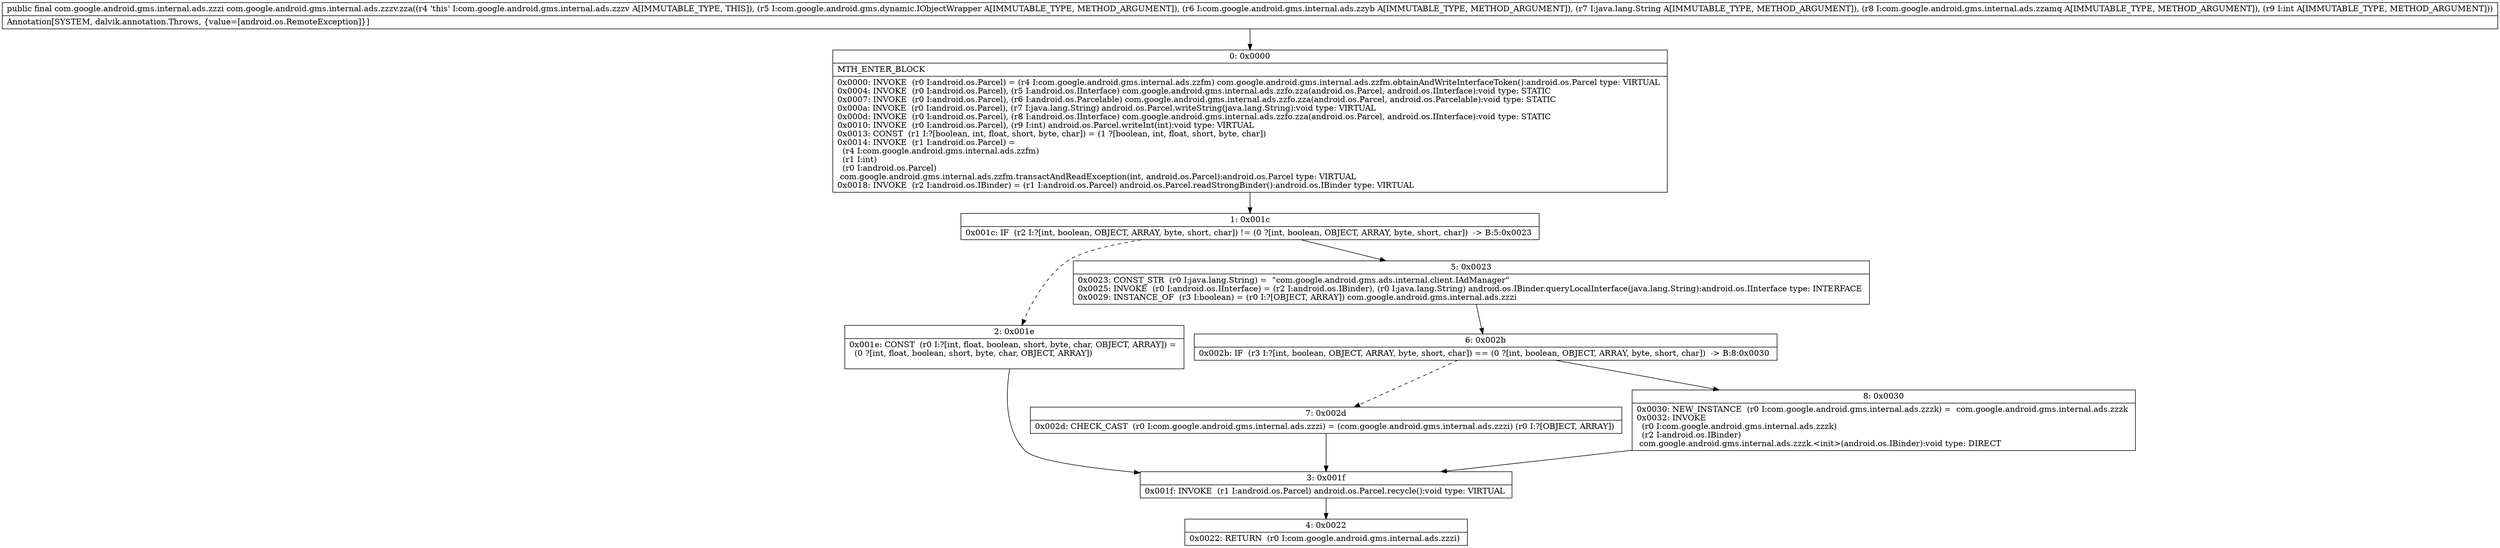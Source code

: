 digraph "CFG forcom.google.android.gms.internal.ads.zzzv.zza(Lcom\/google\/android\/gms\/dynamic\/IObjectWrapper;Lcom\/google\/android\/gms\/internal\/ads\/zzyb;Ljava\/lang\/String;Lcom\/google\/android\/gms\/internal\/ads\/zzamq;I)Lcom\/google\/android\/gms\/internal\/ads\/zzzi;" {
Node_0 [shape=record,label="{0\:\ 0x0000|MTH_ENTER_BLOCK\l|0x0000: INVOKE  (r0 I:android.os.Parcel) = (r4 I:com.google.android.gms.internal.ads.zzfm) com.google.android.gms.internal.ads.zzfm.obtainAndWriteInterfaceToken():android.os.Parcel type: VIRTUAL \l0x0004: INVOKE  (r0 I:android.os.Parcel), (r5 I:android.os.IInterface) com.google.android.gms.internal.ads.zzfo.zza(android.os.Parcel, android.os.IInterface):void type: STATIC \l0x0007: INVOKE  (r0 I:android.os.Parcel), (r6 I:android.os.Parcelable) com.google.android.gms.internal.ads.zzfo.zza(android.os.Parcel, android.os.Parcelable):void type: STATIC \l0x000a: INVOKE  (r0 I:android.os.Parcel), (r7 I:java.lang.String) android.os.Parcel.writeString(java.lang.String):void type: VIRTUAL \l0x000d: INVOKE  (r0 I:android.os.Parcel), (r8 I:android.os.IInterface) com.google.android.gms.internal.ads.zzfo.zza(android.os.Parcel, android.os.IInterface):void type: STATIC \l0x0010: INVOKE  (r0 I:android.os.Parcel), (r9 I:int) android.os.Parcel.writeInt(int):void type: VIRTUAL \l0x0013: CONST  (r1 I:?[boolean, int, float, short, byte, char]) = (1 ?[boolean, int, float, short, byte, char]) \l0x0014: INVOKE  (r1 I:android.os.Parcel) = \l  (r4 I:com.google.android.gms.internal.ads.zzfm)\l  (r1 I:int)\l  (r0 I:android.os.Parcel)\l com.google.android.gms.internal.ads.zzfm.transactAndReadException(int, android.os.Parcel):android.os.Parcel type: VIRTUAL \l0x0018: INVOKE  (r2 I:android.os.IBinder) = (r1 I:android.os.Parcel) android.os.Parcel.readStrongBinder():android.os.IBinder type: VIRTUAL \l}"];
Node_1 [shape=record,label="{1\:\ 0x001c|0x001c: IF  (r2 I:?[int, boolean, OBJECT, ARRAY, byte, short, char]) != (0 ?[int, boolean, OBJECT, ARRAY, byte, short, char])  \-\> B:5:0x0023 \l}"];
Node_2 [shape=record,label="{2\:\ 0x001e|0x001e: CONST  (r0 I:?[int, float, boolean, short, byte, char, OBJECT, ARRAY]) = \l  (0 ?[int, float, boolean, short, byte, char, OBJECT, ARRAY])\l \l}"];
Node_3 [shape=record,label="{3\:\ 0x001f|0x001f: INVOKE  (r1 I:android.os.Parcel) android.os.Parcel.recycle():void type: VIRTUAL \l}"];
Node_4 [shape=record,label="{4\:\ 0x0022|0x0022: RETURN  (r0 I:com.google.android.gms.internal.ads.zzzi) \l}"];
Node_5 [shape=record,label="{5\:\ 0x0023|0x0023: CONST_STR  (r0 I:java.lang.String) =  \"com.google.android.gms.ads.internal.client.IAdManager\" \l0x0025: INVOKE  (r0 I:android.os.IInterface) = (r2 I:android.os.IBinder), (r0 I:java.lang.String) android.os.IBinder.queryLocalInterface(java.lang.String):android.os.IInterface type: INTERFACE \l0x0029: INSTANCE_OF  (r3 I:boolean) = (r0 I:?[OBJECT, ARRAY]) com.google.android.gms.internal.ads.zzzi \l}"];
Node_6 [shape=record,label="{6\:\ 0x002b|0x002b: IF  (r3 I:?[int, boolean, OBJECT, ARRAY, byte, short, char]) == (0 ?[int, boolean, OBJECT, ARRAY, byte, short, char])  \-\> B:8:0x0030 \l}"];
Node_7 [shape=record,label="{7\:\ 0x002d|0x002d: CHECK_CAST  (r0 I:com.google.android.gms.internal.ads.zzzi) = (com.google.android.gms.internal.ads.zzzi) (r0 I:?[OBJECT, ARRAY]) \l}"];
Node_8 [shape=record,label="{8\:\ 0x0030|0x0030: NEW_INSTANCE  (r0 I:com.google.android.gms.internal.ads.zzzk) =  com.google.android.gms.internal.ads.zzzk \l0x0032: INVOKE  \l  (r0 I:com.google.android.gms.internal.ads.zzzk)\l  (r2 I:android.os.IBinder)\l com.google.android.gms.internal.ads.zzzk.\<init\>(android.os.IBinder):void type: DIRECT \l}"];
MethodNode[shape=record,label="{public final com.google.android.gms.internal.ads.zzzi com.google.android.gms.internal.ads.zzzv.zza((r4 'this' I:com.google.android.gms.internal.ads.zzzv A[IMMUTABLE_TYPE, THIS]), (r5 I:com.google.android.gms.dynamic.IObjectWrapper A[IMMUTABLE_TYPE, METHOD_ARGUMENT]), (r6 I:com.google.android.gms.internal.ads.zzyb A[IMMUTABLE_TYPE, METHOD_ARGUMENT]), (r7 I:java.lang.String A[IMMUTABLE_TYPE, METHOD_ARGUMENT]), (r8 I:com.google.android.gms.internal.ads.zzamq A[IMMUTABLE_TYPE, METHOD_ARGUMENT]), (r9 I:int A[IMMUTABLE_TYPE, METHOD_ARGUMENT]))  | Annotation[SYSTEM, dalvik.annotation.Throws, \{value=[android.os.RemoteException]\}]\l}"];
MethodNode -> Node_0;
Node_0 -> Node_1;
Node_1 -> Node_2[style=dashed];
Node_1 -> Node_5;
Node_2 -> Node_3;
Node_3 -> Node_4;
Node_5 -> Node_6;
Node_6 -> Node_7[style=dashed];
Node_6 -> Node_8;
Node_7 -> Node_3;
Node_8 -> Node_3;
}

